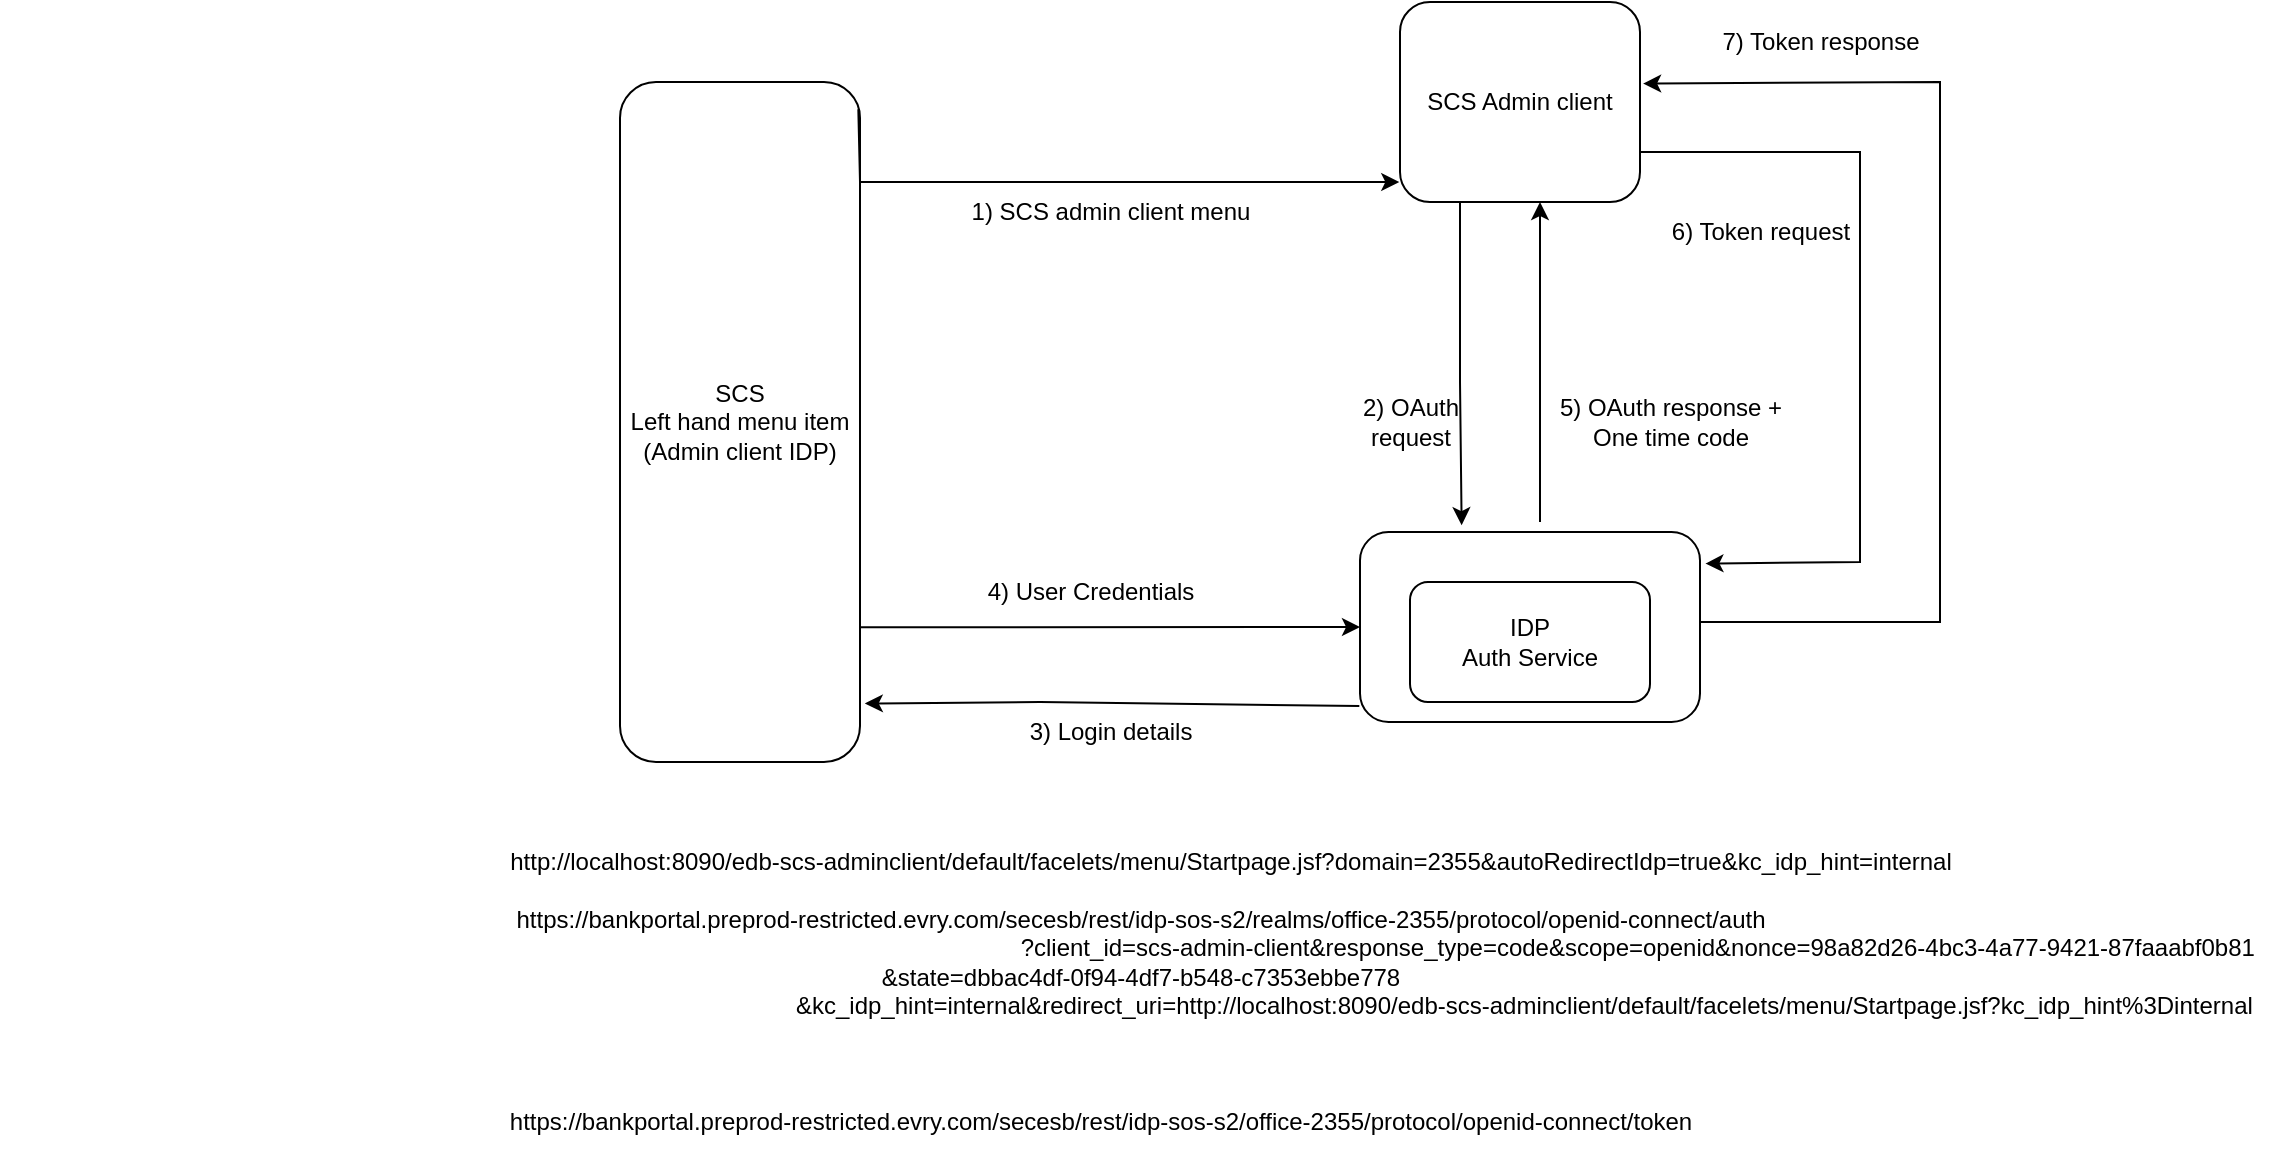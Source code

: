 <mxfile version="20.8.20" type="github">
  <diagram name="Page-1" id="-lLgzmp-qp1-eKJv9865">
    <mxGraphModel dx="1900" dy="668" grid="1" gridSize="10" guides="1" tooltips="1" connect="1" arrows="1" fold="1" page="1" pageScale="1" pageWidth="850" pageHeight="1100" math="0" shadow="0">
      <root>
        <mxCell id="0" />
        <mxCell id="1" parent="0" />
        <mxCell id="rjt3ADyTfvEPs5xekKop-1" value="SCS&lt;br&gt;Left hand menu item&lt;br&gt;(Admin client IDP)" style="rounded=1;whiteSpace=wrap;html=1;" vertex="1" parent="1">
          <mxGeometry x="140" y="170" width="120" height="340" as="geometry" />
        </mxCell>
        <mxCell id="rjt3ADyTfvEPs5xekKop-2" value="" style="rounded=1;whiteSpace=wrap;html=1;" vertex="1" parent="1">
          <mxGeometry x="510" y="395" width="170" height="95" as="geometry" />
        </mxCell>
        <mxCell id="rjt3ADyTfvEPs5xekKop-3" value="SCS Admin client" style="rounded=1;whiteSpace=wrap;html=1;" vertex="1" parent="1">
          <mxGeometry x="530" y="130" width="120" height="100" as="geometry" />
        </mxCell>
        <mxCell id="rjt3ADyTfvEPs5xekKop-4" value="" style="endArrow=classic;html=1;rounded=0;exitX=0.993;exitY=0.04;exitDx=0;exitDy=0;exitPerimeter=0;entryX=-0.003;entryY=0.9;entryDx=0;entryDy=0;entryPerimeter=0;" edge="1" parent="1" source="rjt3ADyTfvEPs5xekKop-1" target="rjt3ADyTfvEPs5xekKop-3">
          <mxGeometry width="50" height="50" relative="1" as="geometry">
            <mxPoint x="170" y="200" as="sourcePoint" />
            <mxPoint x="450" y="320" as="targetPoint" />
            <Array as="points">
              <mxPoint x="260" y="220" />
              <mxPoint x="360" y="220" />
            </Array>
          </mxGeometry>
        </mxCell>
        <mxCell id="rjt3ADyTfvEPs5xekKop-5" value="1) SCS admin client menu" style="text;html=1;align=center;verticalAlign=middle;resizable=0;points=[];autosize=1;strokeColor=none;fillColor=none;" vertex="1" parent="1">
          <mxGeometry x="305" y="220" width="160" height="30" as="geometry" />
        </mxCell>
        <mxCell id="rjt3ADyTfvEPs5xekKop-6" value="" style="endArrow=classic;html=1;rounded=0;" edge="1" parent="1">
          <mxGeometry width="50" height="50" relative="1" as="geometry">
            <mxPoint x="600" y="390" as="sourcePoint" />
            <mxPoint x="600" y="230" as="targetPoint" />
          </mxGeometry>
        </mxCell>
        <mxCell id="rjt3ADyTfvEPs5xekKop-7" value="" style="endArrow=classic;html=1;rounded=0;entryX=0.299;entryY=-0.036;entryDx=0;entryDy=0;entryPerimeter=0;exitX=0.25;exitY=1;exitDx=0;exitDy=0;" edge="1" parent="1" source="rjt3ADyTfvEPs5xekKop-3" target="rjt3ADyTfvEPs5xekKop-2">
          <mxGeometry width="50" height="50" relative="1" as="geometry">
            <mxPoint x="540" y="240" as="sourcePoint" />
            <mxPoint x="570" y="340" as="targetPoint" />
            <Array as="points">
              <mxPoint x="560" y="320" />
            </Array>
          </mxGeometry>
        </mxCell>
        <mxCell id="rjt3ADyTfvEPs5xekKop-8" value="2) OAuth&lt;br&gt;request" style="text;html=1;align=center;verticalAlign=middle;resizable=0;points=[];autosize=1;strokeColor=none;fillColor=none;" vertex="1" parent="1">
          <mxGeometry x="500" y="320" width="70" height="40" as="geometry" />
        </mxCell>
        <mxCell id="rjt3ADyTfvEPs5xekKop-9" value="" style="endArrow=classic;html=1;rounded=0;entryX=1.02;entryY=0.914;entryDx=0;entryDy=0;entryPerimeter=0;exitX=-0.002;exitY=0.916;exitDx=0;exitDy=0;exitPerimeter=0;" edge="1" parent="1" source="rjt3ADyTfvEPs5xekKop-2" target="rjt3ADyTfvEPs5xekKop-1">
          <mxGeometry width="50" height="50" relative="1" as="geometry">
            <mxPoint x="360" y="470" as="sourcePoint" />
            <mxPoint x="410" y="430" as="targetPoint" />
            <Array as="points">
              <mxPoint x="350" y="480" />
            </Array>
          </mxGeometry>
        </mxCell>
        <mxCell id="rjt3ADyTfvEPs5xekKop-10" value="" style="endArrow=classic;html=1;rounded=0;entryX=0;entryY=0.5;entryDx=0;entryDy=0;exitX=1;exitY=0.802;exitDx=0;exitDy=0;exitPerimeter=0;" edge="1" parent="1" source="rjt3ADyTfvEPs5xekKop-1" target="rjt3ADyTfvEPs5xekKop-2">
          <mxGeometry width="50" height="50" relative="1" as="geometry">
            <mxPoint x="280" y="420" as="sourcePoint" />
            <mxPoint x="350" y="380" as="targetPoint" />
            <Array as="points" />
          </mxGeometry>
        </mxCell>
        <mxCell id="rjt3ADyTfvEPs5xekKop-11" value="3) Login details" style="text;html=1;align=center;verticalAlign=middle;resizable=0;points=[];autosize=1;strokeColor=none;fillColor=none;" vertex="1" parent="1">
          <mxGeometry x="335" y="480" width="100" height="30" as="geometry" />
        </mxCell>
        <mxCell id="rjt3ADyTfvEPs5xekKop-14" value="4) User Credentials" style="text;html=1;align=center;verticalAlign=middle;resizable=0;points=[];autosize=1;strokeColor=none;fillColor=none;" vertex="1" parent="1">
          <mxGeometry x="310" y="410" width="130" height="30" as="geometry" />
        </mxCell>
        <mxCell id="rjt3ADyTfvEPs5xekKop-15" value="5) OAuth response +&lt;br&gt;One time code" style="text;html=1;align=center;verticalAlign=middle;resizable=0;points=[];autosize=1;strokeColor=none;fillColor=none;" vertex="1" parent="1">
          <mxGeometry x="600" y="320" width="130" height="40" as="geometry" />
        </mxCell>
        <mxCell id="rjt3ADyTfvEPs5xekKop-19" value="" style="endArrow=classic;html=1;rounded=0;exitX=1;exitY=0.75;exitDx=0;exitDy=0;entryX=1.016;entryY=0.166;entryDx=0;entryDy=0;entryPerimeter=0;" edge="1" parent="1" source="rjt3ADyTfvEPs5xekKop-3" target="rjt3ADyTfvEPs5xekKop-2">
          <mxGeometry width="50" height="50" relative="1" as="geometry">
            <mxPoint x="750" y="190" as="sourcePoint" />
            <mxPoint x="680" y="400" as="targetPoint" />
            <Array as="points">
              <mxPoint x="760" y="205" />
              <mxPoint x="760" y="410" />
            </Array>
          </mxGeometry>
        </mxCell>
        <mxCell id="rjt3ADyTfvEPs5xekKop-20" value="" style="endArrow=classic;html=1;rounded=0;entryX=1.013;entryY=0.408;entryDx=0;entryDy=0;entryPerimeter=0;" edge="1" parent="1" target="rjt3ADyTfvEPs5xekKop-3">
          <mxGeometry width="50" height="50" relative="1" as="geometry">
            <mxPoint x="790" y="440" as="sourcePoint" />
            <mxPoint x="830" y="160" as="targetPoint" />
            <Array as="points">
              <mxPoint x="680" y="440" />
              <mxPoint x="800" y="440" />
              <mxPoint x="800" y="240" />
              <mxPoint x="800" y="170" />
            </Array>
          </mxGeometry>
        </mxCell>
        <mxCell id="rjt3ADyTfvEPs5xekKop-21" value="6) Token request" style="text;html=1;align=center;verticalAlign=middle;resizable=0;points=[];autosize=1;strokeColor=none;fillColor=none;" vertex="1" parent="1">
          <mxGeometry x="655" y="230" width="110" height="30" as="geometry" />
        </mxCell>
        <mxCell id="rjt3ADyTfvEPs5xekKop-22" value="7) Token response" style="text;html=1;align=center;verticalAlign=middle;resizable=0;points=[];autosize=1;strokeColor=none;fillColor=none;" vertex="1" parent="1">
          <mxGeometry x="680" y="135" width="120" height="30" as="geometry" />
        </mxCell>
        <mxCell id="rjt3ADyTfvEPs5xekKop-23" value="http://localhost:8090/edb-scs-adminclient/default/facelets/menu/Startpage.jsf?domain=2355&amp;amp;autoRedirectIdp=true&amp;amp;kc_idp_hint=internal" style="text;html=1;align=center;verticalAlign=middle;resizable=0;points=[];autosize=1;strokeColor=none;fillColor=none;" vertex="1" parent="1">
          <mxGeometry x="75" y="545" width="740" height="30" as="geometry" />
        </mxCell>
        <mxCell id="rjt3ADyTfvEPs5xekKop-24" value="https://bankportal.preprod-restricted.evry.com/secesb/rest/idp-sos-s2/realms/office-2355/protocol/openid-connect/auth&lt;br&gt;&amp;nbsp; &amp;nbsp; &amp;nbsp; &amp;nbsp; &amp;nbsp; &amp;nbsp; &amp;nbsp; &amp;nbsp; &amp;nbsp; &amp;nbsp; &amp;nbsp; &amp;nbsp; &amp;nbsp; &amp;nbsp; &amp;nbsp; &amp;nbsp; &amp;nbsp; &amp;nbsp; &amp;nbsp; &amp;nbsp; &amp;nbsp; &amp;nbsp; &amp;nbsp; &amp;nbsp; &amp;nbsp; &amp;nbsp; &amp;nbsp; &amp;nbsp; &amp;nbsp; &amp;nbsp; &amp;nbsp; &amp;nbsp; &amp;nbsp; &amp;nbsp; &amp;nbsp; &amp;nbsp; &amp;nbsp; &amp;nbsp; &amp;nbsp; &amp;nbsp; &amp;nbsp; &amp;nbsp; &amp;nbsp; &amp;nbsp; &amp;nbsp; &amp;nbsp; &amp;nbsp; &amp;nbsp; &amp;nbsp; &amp;nbsp; &amp;nbsp; &amp;nbsp; &amp;nbsp; &amp;nbsp; &amp;nbsp; &amp;nbsp; &amp;nbsp; &amp;nbsp; &amp;nbsp; &amp;nbsp; &amp;nbsp; &amp;nbsp; &amp;nbsp; &amp;nbsp; &amp;nbsp; &amp;nbsp; &amp;nbsp; &amp;nbsp; &amp;nbsp; &amp;nbsp; &amp;nbsp; &amp;nbsp; &amp;nbsp; &amp;nbsp; &amp;nbsp;?client_id=scs-admin-client&amp;amp;response_type=code&amp;amp;scope=openid&amp;amp;nonce=98a82d26-4bc3-4a77-9421-87faaabf0b81&lt;br&gt;&amp;amp;state=dbbac4df-0f94-4df7-b548-c7353ebbe778&lt;br&gt;&amp;nbsp; &amp;nbsp; &amp;nbsp; &amp;nbsp; &amp;nbsp; &amp;nbsp; &amp;nbsp; &amp;nbsp; &amp;nbsp; &amp;nbsp; &amp;nbsp; &amp;nbsp; &amp;nbsp; &amp;nbsp; &amp;nbsp; &amp;nbsp; &amp;nbsp; &amp;nbsp; &amp;nbsp; &amp;nbsp; &amp;nbsp; &amp;nbsp; &amp;nbsp; &amp;nbsp; &amp;nbsp; &amp;nbsp; &amp;nbsp; &amp;nbsp; &amp;nbsp; &amp;nbsp; &amp;nbsp; &amp;nbsp; &amp;nbsp; &amp;nbsp; &amp;nbsp; &amp;nbsp; &amp;nbsp; &amp;nbsp; &amp;nbsp; &amp;nbsp; &amp;nbsp; &amp;nbsp; &amp;nbsp; &amp;nbsp; &amp;nbsp; &amp;nbsp; &amp;nbsp; &amp;nbsp; &amp;nbsp; &amp;nbsp; &amp;nbsp; &amp;nbsp; &amp;nbsp; &amp;nbsp; &amp;nbsp; &amp;nbsp; &amp;nbsp; &amp;nbsp;&amp;amp;kc_idp_hint=internal&amp;amp;redirect_uri=http://localhost:8090/edb-scs-adminclient/default/facelets/menu/Startpage.jsf?kc_idp_hint%3Dinternal" style="text;html=1;align=center;verticalAlign=middle;resizable=0;points=[];autosize=1;strokeColor=none;fillColor=none;" vertex="1" parent="1">
          <mxGeometry x="-170" y="575" width="1140" height="70" as="geometry" />
        </mxCell>
        <mxCell id="rjt3ADyTfvEPs5xekKop-25" value="https://bankportal.preprod-restricted.evry.com/secesb/rest/idp-sos-s2/office-2355/protocol/openid-connect/token" style="text;html=1;align=center;verticalAlign=middle;resizable=0;points=[];autosize=1;strokeColor=none;fillColor=none;" vertex="1" parent="1">
          <mxGeometry x="75" y="675" width="610" height="30" as="geometry" />
        </mxCell>
        <mxCell id="rjt3ADyTfvEPs5xekKop-26" value="IDP&lt;br&gt;Auth Service" style="rounded=1;whiteSpace=wrap;html=1;" vertex="1" parent="1">
          <mxGeometry x="535" y="420" width="120" height="60" as="geometry" />
        </mxCell>
      </root>
    </mxGraphModel>
  </diagram>
</mxfile>

